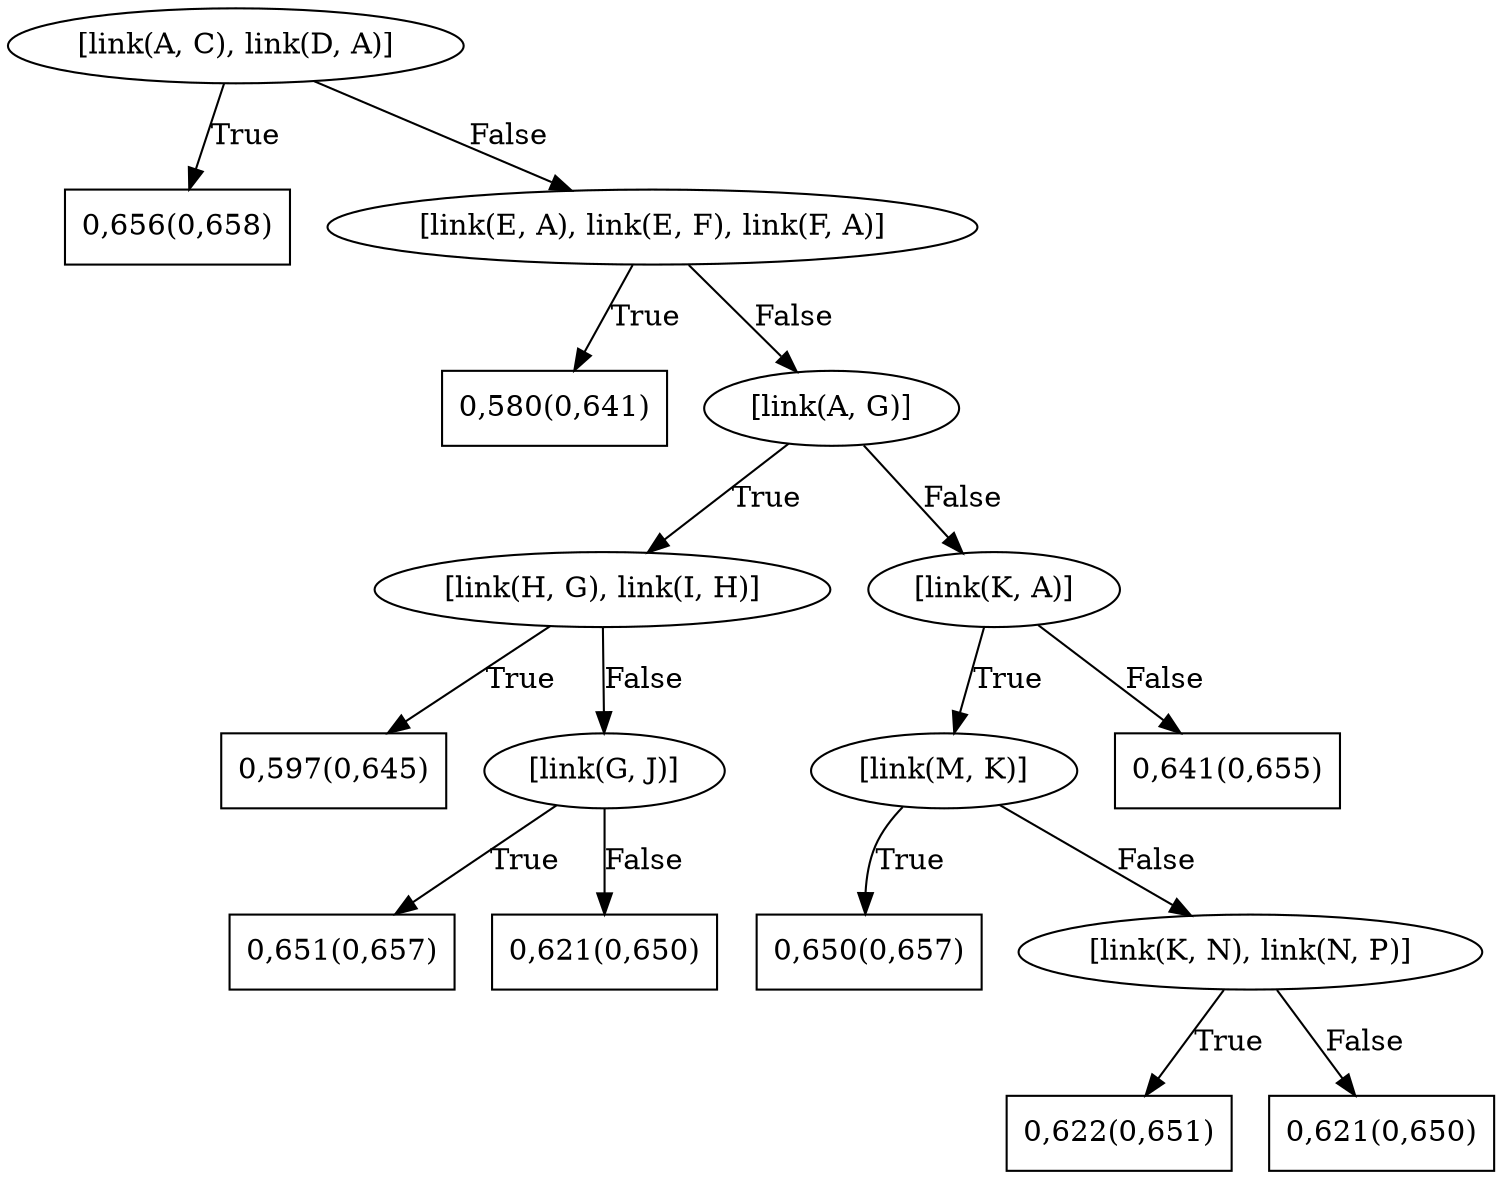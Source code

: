 digraph G{ 
1[label = "[link(A, C), link(D, A)]"];
1 -> 2[label="True"];
1 -> 3[label="False"];
2[shape = box,label = "0,656(0,658)"];
3[label = "[link(E, A), link(E, F), link(F, A)]"];
3 -> 4[label="True"];
3 -> 5[label="False"];
4[shape = box,label = "0,580(0,641)"];
5[label = "[link(A, G)]"];
5 -> 6[label="True"];
5 -> 7[label="False"];
6[label = "[link(H, G), link(I, H)]"];
6 -> 8[label="True"];
6 -> 9[label="False"];
8[shape = box,label = "0,597(0,645)"];
9[label = "[link(G, J)]"];
9 -> 10[label="True"];
9 -> 11[label="False"];
10[shape = box,label = "0,651(0,657)"];
11[shape = box,label = "0,621(0,650)"];
7[label = "[link(K, A)]"];
7 -> 12[label="True"];
7 -> 13[label="False"];
12[label = "[link(M, K)]"];
12 -> 14[label="True"];
12 -> 15[label="False"];
14[shape = box,label = "0,650(0,657)"];
15[label = "[link(K, N), link(N, P)]"];
15 -> 16[label="True"];
15 -> 17[label="False"];
16[shape = box,label = "0,622(0,651)"];
17[shape = box,label = "0,621(0,650)"];
13[shape = box,label = "0,641(0,655)"];
}
